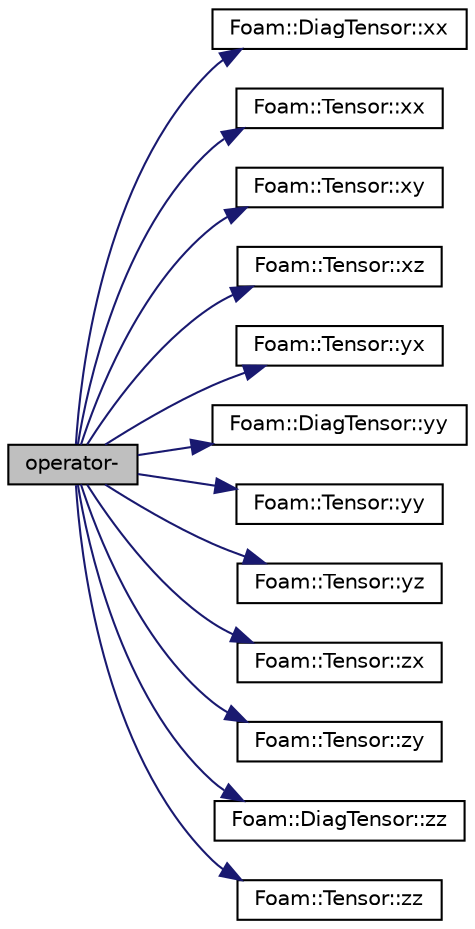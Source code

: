 digraph "operator-"
{
  bgcolor="transparent";
  edge [fontname="Helvetica",fontsize="10",labelfontname="Helvetica",labelfontsize="10"];
  node [fontname="Helvetica",fontsize="10",shape=record];
  rankdir="LR";
  Node130827 [label="operator-",height=0.2,width=0.4,color="black", fillcolor="grey75", style="filled", fontcolor="black"];
  Node130827 -> Node130828 [color="midnightblue",fontsize="10",style="solid",fontname="Helvetica"];
  Node130828 [label="Foam::DiagTensor::xx",height=0.2,width=0.4,color="black",URL="$a28801.html#a1b97c7c1ed81b4fb23da8dcb71a8cd2a"];
  Node130827 -> Node130829 [color="midnightblue",fontsize="10",style="solid",fontname="Helvetica"];
  Node130829 [label="Foam::Tensor::xx",height=0.2,width=0.4,color="black",URL="$a28789.html#a1b97c7c1ed81b4fb23da8dcb71a8cd2a"];
  Node130827 -> Node130830 [color="midnightblue",fontsize="10",style="solid",fontname="Helvetica"];
  Node130830 [label="Foam::Tensor::xy",height=0.2,width=0.4,color="black",URL="$a28789.html#aab470ae2a5eeac8c33a7b6abac6b39b3"];
  Node130827 -> Node130831 [color="midnightblue",fontsize="10",style="solid",fontname="Helvetica"];
  Node130831 [label="Foam::Tensor::xz",height=0.2,width=0.4,color="black",URL="$a28789.html#a6c0a9bc605f3cfdfb3307b3dcf136f60"];
  Node130827 -> Node130832 [color="midnightblue",fontsize="10",style="solid",fontname="Helvetica"];
  Node130832 [label="Foam::Tensor::yx",height=0.2,width=0.4,color="black",URL="$a28789.html#a217bb42e2157c7914d7ebb0ffb730b7d"];
  Node130827 -> Node130833 [color="midnightblue",fontsize="10",style="solid",fontname="Helvetica"];
  Node130833 [label="Foam::DiagTensor::yy",height=0.2,width=0.4,color="black",URL="$a28801.html#aba9d77023a5662b9c2d3639d5de555a0"];
  Node130827 -> Node130834 [color="midnightblue",fontsize="10",style="solid",fontname="Helvetica"];
  Node130834 [label="Foam::Tensor::yy",height=0.2,width=0.4,color="black",URL="$a28789.html#aba9d77023a5662b9c2d3639d5de555a0"];
  Node130827 -> Node130835 [color="midnightblue",fontsize="10",style="solid",fontname="Helvetica"];
  Node130835 [label="Foam::Tensor::yz",height=0.2,width=0.4,color="black",URL="$a28789.html#a4a98b51ba7019e1cfffae8d321a823df"];
  Node130827 -> Node130836 [color="midnightblue",fontsize="10",style="solid",fontname="Helvetica"];
  Node130836 [label="Foam::Tensor::zx",height=0.2,width=0.4,color="black",URL="$a28789.html#ab7a45ba3b507f0b3f9d5c0bde184b151"];
  Node130827 -> Node130837 [color="midnightblue",fontsize="10",style="solid",fontname="Helvetica"];
  Node130837 [label="Foam::Tensor::zy",height=0.2,width=0.4,color="black",URL="$a28789.html#ab7ecfba4f263d0455d4ea82f590a2612"];
  Node130827 -> Node130838 [color="midnightblue",fontsize="10",style="solid",fontname="Helvetica"];
  Node130838 [label="Foam::DiagTensor::zz",height=0.2,width=0.4,color="black",URL="$a28801.html#a831c4848d01bfcc8d717b7ef92f2cd4b"];
  Node130827 -> Node130839 [color="midnightblue",fontsize="10",style="solid",fontname="Helvetica"];
  Node130839 [label="Foam::Tensor::zz",height=0.2,width=0.4,color="black",URL="$a28789.html#a831c4848d01bfcc8d717b7ef92f2cd4b"];
}
